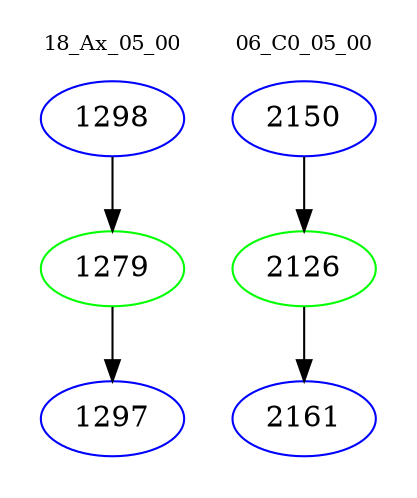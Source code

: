 digraph{
subgraph cluster_0 {
color = white
label = "18_Ax_05_00";
fontsize=10;
T0_1298 [label="1298", color="blue"]
T0_1298 -> T0_1279 [color="black"]
T0_1279 [label="1279", color="green"]
T0_1279 -> T0_1297 [color="black"]
T0_1297 [label="1297", color="blue"]
}
subgraph cluster_1 {
color = white
label = "06_C0_05_00";
fontsize=10;
T1_2150 [label="2150", color="blue"]
T1_2150 -> T1_2126 [color="black"]
T1_2126 [label="2126", color="green"]
T1_2126 -> T1_2161 [color="black"]
T1_2161 [label="2161", color="blue"]
}
}
